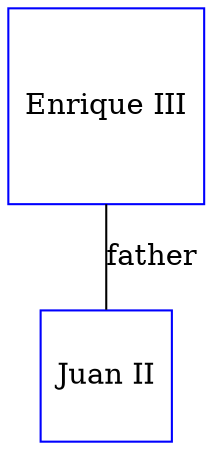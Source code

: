 digraph D {
    edge [dir=none];    node [shape=box];    "019456"   [label="Enrique III", shape=box, regular=1, color="blue"] ;
"019455"   [label="Juan II", shape=box, regular=1, color="blue"] ;
019456->019455 [label="father",arrowsize=0.0]; 
}